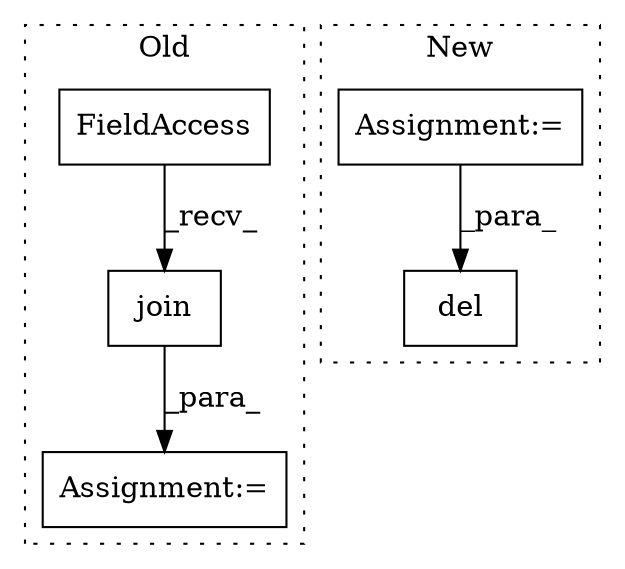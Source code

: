 digraph G {
subgraph cluster0 {
1 [label="join" a="32" s="1872,1926" l="5,1" shape="box"];
3 [label="Assignment:=" a="7" s="1863" l="1" shape="box"];
5 [label="FieldAccess" a="22" s="1864" l="7" shape="box"];
label = "Old";
style="dotted";
}
subgraph cluster1 {
2 [label="del" a="32" s="3387,3413" l="4,1" shape="box"];
4 [label="Assignment:=" a="7" s="2758,2827" l="53,2" shape="box"];
label = "New";
style="dotted";
}
1 -> 3 [label="_para_"];
4 -> 2 [label="_para_"];
5 -> 1 [label="_recv_"];
}